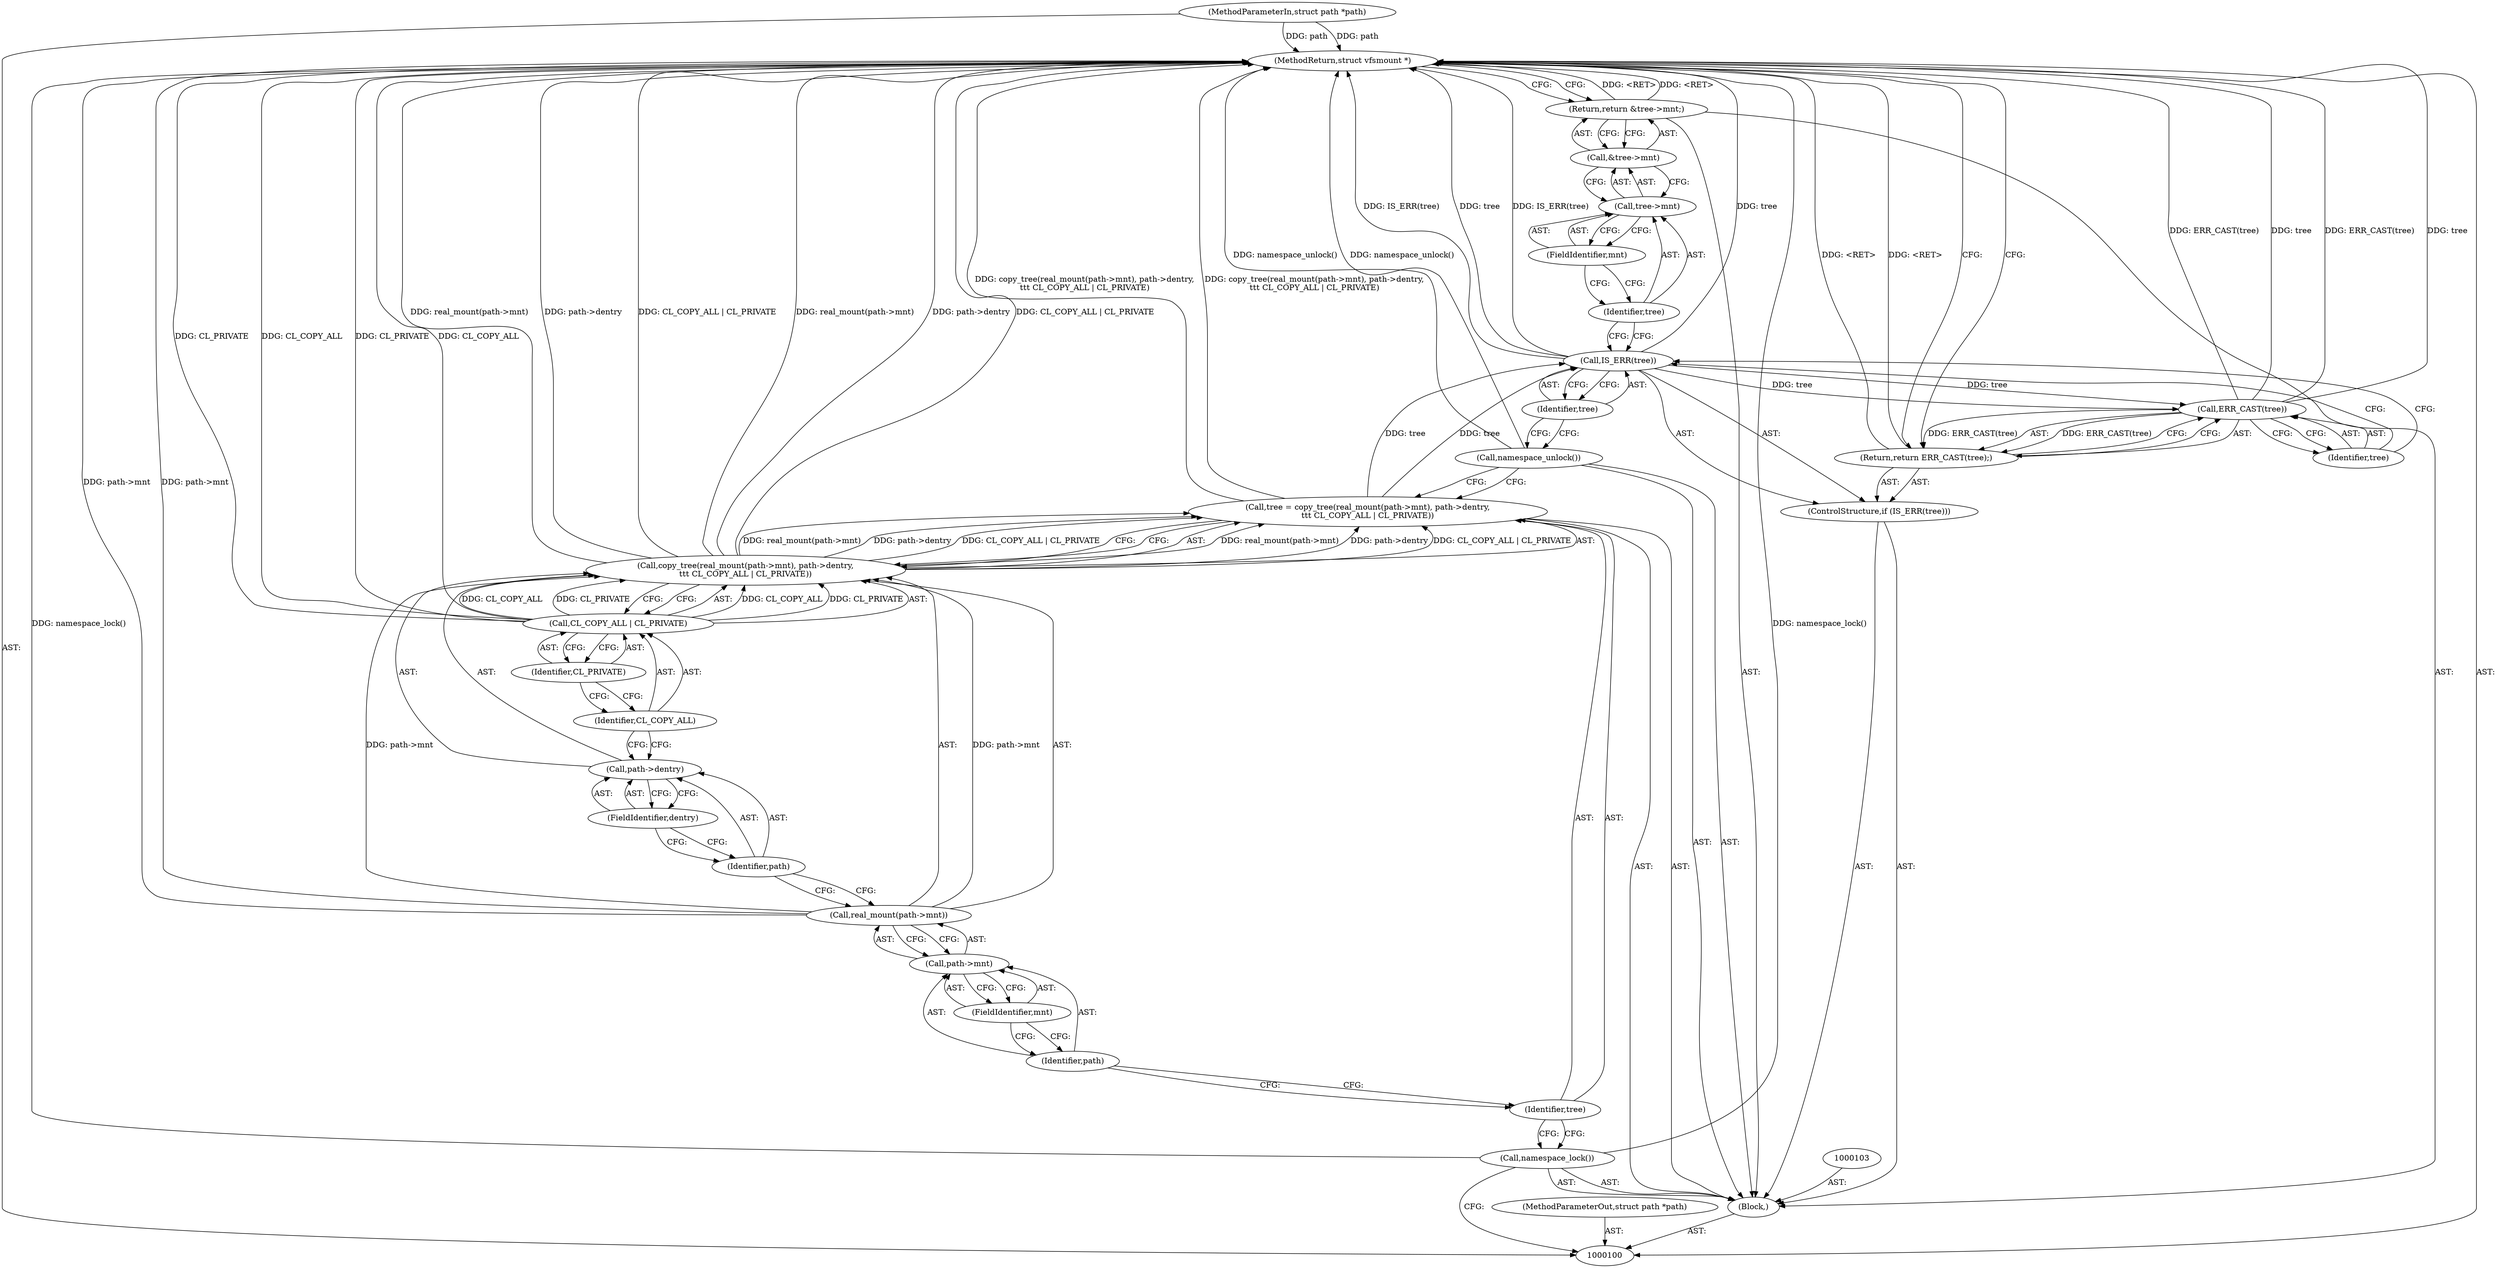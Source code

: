 digraph "1_linux_cd4a40174b71acd021877341684d8bb1dc8ea4ae" {
"1000130" [label="(MethodReturn,struct vfsmount *)"];
"1000101" [label="(MethodParameterIn,struct path *path)"];
"1000180" [label="(MethodParameterOut,struct path *path)"];
"1000125" [label="(Return,return &tree->mnt;)"];
"1000129" [label="(FieldIdentifier,mnt)"];
"1000126" [label="(Call,&tree->mnt)"];
"1000127" [label="(Call,tree->mnt)"];
"1000128" [label="(Identifier,tree)"];
"1000102" [label="(Block,)"];
"1000104" [label="(Call,namespace_lock())"];
"1000105" [label="(Call,tree = copy_tree(real_mount(path->mnt), path->dentry,\n\t\t\t CL_COPY_ALL | CL_PRIVATE))"];
"1000106" [label="(Identifier,tree)"];
"1000108" [label="(Call,real_mount(path->mnt))"];
"1000109" [label="(Call,path->mnt)"];
"1000110" [label="(Identifier,path)"];
"1000111" [label="(FieldIdentifier,mnt)"];
"1000112" [label="(Call,path->dentry)"];
"1000113" [label="(Identifier,path)"];
"1000114" [label="(FieldIdentifier,dentry)"];
"1000107" [label="(Call,copy_tree(real_mount(path->mnt), path->dentry,\n\t\t\t CL_COPY_ALL | CL_PRIVATE))"];
"1000117" [label="(Identifier,CL_PRIVATE)"];
"1000115" [label="(Call,CL_COPY_ALL | CL_PRIVATE)"];
"1000116" [label="(Identifier,CL_COPY_ALL)"];
"1000118" [label="(Call,namespace_unlock())"];
"1000121" [label="(Identifier,tree)"];
"1000119" [label="(ControlStructure,if (IS_ERR(tree)))"];
"1000120" [label="(Call,IS_ERR(tree))"];
"1000123" [label="(Call,ERR_CAST(tree))"];
"1000124" [label="(Identifier,tree)"];
"1000122" [label="(Return,return ERR_CAST(tree);)"];
"1000130" -> "1000100"  [label="AST: "];
"1000130" -> "1000122"  [label="CFG: "];
"1000130" -> "1000125"  [label="CFG: "];
"1000122" -> "1000130"  [label="DDG: <RET>"];
"1000125" -> "1000130"  [label="DDG: <RET>"];
"1000115" -> "1000130"  [label="DDG: CL_PRIVATE"];
"1000115" -> "1000130"  [label="DDG: CL_COPY_ALL"];
"1000107" -> "1000130"  [label="DDG: real_mount(path->mnt)"];
"1000107" -> "1000130"  [label="DDG: path->dentry"];
"1000107" -> "1000130"  [label="DDG: CL_COPY_ALL | CL_PRIVATE"];
"1000105" -> "1000130"  [label="DDG: copy_tree(real_mount(path->mnt), path->dentry,\n\t\t\t CL_COPY_ALL | CL_PRIVATE)"];
"1000104" -> "1000130"  [label="DDG: namespace_lock()"];
"1000123" -> "1000130"  [label="DDG: ERR_CAST(tree)"];
"1000123" -> "1000130"  [label="DDG: tree"];
"1000118" -> "1000130"  [label="DDG: namespace_unlock()"];
"1000108" -> "1000130"  [label="DDG: path->mnt"];
"1000120" -> "1000130"  [label="DDG: tree"];
"1000120" -> "1000130"  [label="DDG: IS_ERR(tree)"];
"1000101" -> "1000130"  [label="DDG: path"];
"1000101" -> "1000100"  [label="AST: "];
"1000101" -> "1000130"  [label="DDG: path"];
"1000180" -> "1000100"  [label="AST: "];
"1000125" -> "1000102"  [label="AST: "];
"1000125" -> "1000126"  [label="CFG: "];
"1000126" -> "1000125"  [label="AST: "];
"1000130" -> "1000125"  [label="CFG: "];
"1000125" -> "1000130"  [label="DDG: <RET>"];
"1000129" -> "1000127"  [label="AST: "];
"1000129" -> "1000128"  [label="CFG: "];
"1000127" -> "1000129"  [label="CFG: "];
"1000126" -> "1000125"  [label="AST: "];
"1000126" -> "1000127"  [label="CFG: "];
"1000127" -> "1000126"  [label="AST: "];
"1000125" -> "1000126"  [label="CFG: "];
"1000127" -> "1000126"  [label="AST: "];
"1000127" -> "1000129"  [label="CFG: "];
"1000128" -> "1000127"  [label="AST: "];
"1000129" -> "1000127"  [label="AST: "];
"1000126" -> "1000127"  [label="CFG: "];
"1000128" -> "1000127"  [label="AST: "];
"1000128" -> "1000120"  [label="CFG: "];
"1000129" -> "1000128"  [label="CFG: "];
"1000102" -> "1000100"  [label="AST: "];
"1000103" -> "1000102"  [label="AST: "];
"1000104" -> "1000102"  [label="AST: "];
"1000105" -> "1000102"  [label="AST: "];
"1000118" -> "1000102"  [label="AST: "];
"1000119" -> "1000102"  [label="AST: "];
"1000125" -> "1000102"  [label="AST: "];
"1000104" -> "1000102"  [label="AST: "];
"1000104" -> "1000100"  [label="CFG: "];
"1000106" -> "1000104"  [label="CFG: "];
"1000104" -> "1000130"  [label="DDG: namespace_lock()"];
"1000105" -> "1000102"  [label="AST: "];
"1000105" -> "1000107"  [label="CFG: "];
"1000106" -> "1000105"  [label="AST: "];
"1000107" -> "1000105"  [label="AST: "];
"1000118" -> "1000105"  [label="CFG: "];
"1000105" -> "1000130"  [label="DDG: copy_tree(real_mount(path->mnt), path->dentry,\n\t\t\t CL_COPY_ALL | CL_PRIVATE)"];
"1000107" -> "1000105"  [label="DDG: real_mount(path->mnt)"];
"1000107" -> "1000105"  [label="DDG: path->dentry"];
"1000107" -> "1000105"  [label="DDG: CL_COPY_ALL | CL_PRIVATE"];
"1000105" -> "1000120"  [label="DDG: tree"];
"1000106" -> "1000105"  [label="AST: "];
"1000106" -> "1000104"  [label="CFG: "];
"1000110" -> "1000106"  [label="CFG: "];
"1000108" -> "1000107"  [label="AST: "];
"1000108" -> "1000109"  [label="CFG: "];
"1000109" -> "1000108"  [label="AST: "];
"1000113" -> "1000108"  [label="CFG: "];
"1000108" -> "1000130"  [label="DDG: path->mnt"];
"1000108" -> "1000107"  [label="DDG: path->mnt"];
"1000109" -> "1000108"  [label="AST: "];
"1000109" -> "1000111"  [label="CFG: "];
"1000110" -> "1000109"  [label="AST: "];
"1000111" -> "1000109"  [label="AST: "];
"1000108" -> "1000109"  [label="CFG: "];
"1000110" -> "1000109"  [label="AST: "];
"1000110" -> "1000106"  [label="CFG: "];
"1000111" -> "1000110"  [label="CFG: "];
"1000111" -> "1000109"  [label="AST: "];
"1000111" -> "1000110"  [label="CFG: "];
"1000109" -> "1000111"  [label="CFG: "];
"1000112" -> "1000107"  [label="AST: "];
"1000112" -> "1000114"  [label="CFG: "];
"1000113" -> "1000112"  [label="AST: "];
"1000114" -> "1000112"  [label="AST: "];
"1000116" -> "1000112"  [label="CFG: "];
"1000113" -> "1000112"  [label="AST: "];
"1000113" -> "1000108"  [label="CFG: "];
"1000114" -> "1000113"  [label="CFG: "];
"1000114" -> "1000112"  [label="AST: "];
"1000114" -> "1000113"  [label="CFG: "];
"1000112" -> "1000114"  [label="CFG: "];
"1000107" -> "1000105"  [label="AST: "];
"1000107" -> "1000115"  [label="CFG: "];
"1000108" -> "1000107"  [label="AST: "];
"1000112" -> "1000107"  [label="AST: "];
"1000115" -> "1000107"  [label="AST: "];
"1000105" -> "1000107"  [label="CFG: "];
"1000107" -> "1000130"  [label="DDG: real_mount(path->mnt)"];
"1000107" -> "1000130"  [label="DDG: path->dentry"];
"1000107" -> "1000130"  [label="DDG: CL_COPY_ALL | CL_PRIVATE"];
"1000107" -> "1000105"  [label="DDG: real_mount(path->mnt)"];
"1000107" -> "1000105"  [label="DDG: path->dentry"];
"1000107" -> "1000105"  [label="DDG: CL_COPY_ALL | CL_PRIVATE"];
"1000108" -> "1000107"  [label="DDG: path->mnt"];
"1000115" -> "1000107"  [label="DDG: CL_COPY_ALL"];
"1000115" -> "1000107"  [label="DDG: CL_PRIVATE"];
"1000117" -> "1000115"  [label="AST: "];
"1000117" -> "1000116"  [label="CFG: "];
"1000115" -> "1000117"  [label="CFG: "];
"1000115" -> "1000107"  [label="AST: "];
"1000115" -> "1000117"  [label="CFG: "];
"1000116" -> "1000115"  [label="AST: "];
"1000117" -> "1000115"  [label="AST: "];
"1000107" -> "1000115"  [label="CFG: "];
"1000115" -> "1000130"  [label="DDG: CL_PRIVATE"];
"1000115" -> "1000130"  [label="DDG: CL_COPY_ALL"];
"1000115" -> "1000107"  [label="DDG: CL_COPY_ALL"];
"1000115" -> "1000107"  [label="DDG: CL_PRIVATE"];
"1000116" -> "1000115"  [label="AST: "];
"1000116" -> "1000112"  [label="CFG: "];
"1000117" -> "1000116"  [label="CFG: "];
"1000118" -> "1000102"  [label="AST: "];
"1000118" -> "1000105"  [label="CFG: "];
"1000121" -> "1000118"  [label="CFG: "];
"1000118" -> "1000130"  [label="DDG: namespace_unlock()"];
"1000121" -> "1000120"  [label="AST: "];
"1000121" -> "1000118"  [label="CFG: "];
"1000120" -> "1000121"  [label="CFG: "];
"1000119" -> "1000102"  [label="AST: "];
"1000120" -> "1000119"  [label="AST: "];
"1000122" -> "1000119"  [label="AST: "];
"1000120" -> "1000119"  [label="AST: "];
"1000120" -> "1000121"  [label="CFG: "];
"1000121" -> "1000120"  [label="AST: "];
"1000124" -> "1000120"  [label="CFG: "];
"1000128" -> "1000120"  [label="CFG: "];
"1000120" -> "1000130"  [label="DDG: tree"];
"1000120" -> "1000130"  [label="DDG: IS_ERR(tree)"];
"1000105" -> "1000120"  [label="DDG: tree"];
"1000120" -> "1000123"  [label="DDG: tree"];
"1000123" -> "1000122"  [label="AST: "];
"1000123" -> "1000124"  [label="CFG: "];
"1000124" -> "1000123"  [label="AST: "];
"1000122" -> "1000123"  [label="CFG: "];
"1000123" -> "1000130"  [label="DDG: ERR_CAST(tree)"];
"1000123" -> "1000130"  [label="DDG: tree"];
"1000123" -> "1000122"  [label="DDG: ERR_CAST(tree)"];
"1000120" -> "1000123"  [label="DDG: tree"];
"1000124" -> "1000123"  [label="AST: "];
"1000124" -> "1000120"  [label="CFG: "];
"1000123" -> "1000124"  [label="CFG: "];
"1000122" -> "1000119"  [label="AST: "];
"1000122" -> "1000123"  [label="CFG: "];
"1000123" -> "1000122"  [label="AST: "];
"1000130" -> "1000122"  [label="CFG: "];
"1000122" -> "1000130"  [label="DDG: <RET>"];
"1000123" -> "1000122"  [label="DDG: ERR_CAST(tree)"];
}
